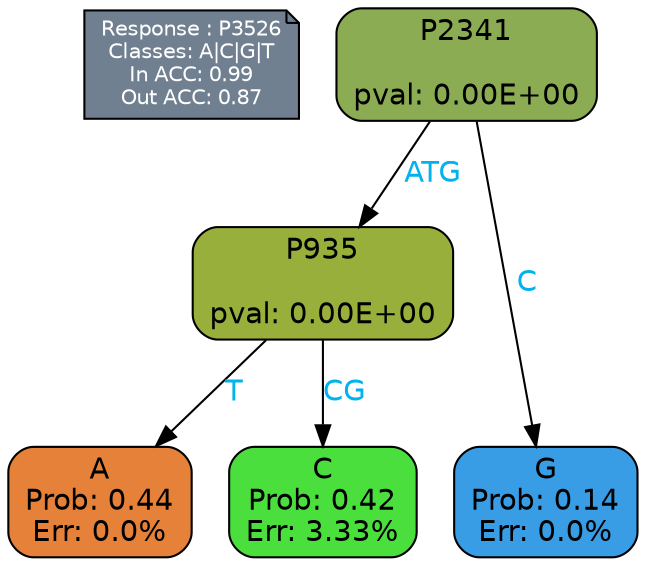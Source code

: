 digraph Tree {
node [shape=box, style="filled, rounded", color="black", fontname=helvetica] ;
graph [ranksep=equally, splines=polylines, bgcolor=transparent, dpi=600] ;
edge [fontname=helvetica] ;
LEGEND [label="Response : P3526
Classes: A|C|G|T
In ACC: 0.99
Out ACC: 0.87
",shape=note,align=left,style=filled,fillcolor="slategray",fontcolor="white",fontsize=10];1 [label="P2341

pval: 0.00E+00", fillcolor="#8cac53"] ;
2 [label="P935

pval: 0.00E+00", fillcolor="#99af3b"] ;
3 [label="A
Prob: 0.44
Err: 0.0%", fillcolor="#e58139"] ;
4 [label="C
Prob: 0.42
Err: 3.33%", fillcolor="#4bdf3e"] ;
5 [label="G
Prob: 0.14
Err: 0.0%", fillcolor="#399de5"] ;
1 -> 2 [label="ATG",fontcolor=deepskyblue2] ;
1 -> 5 [label="C",fontcolor=deepskyblue2] ;
2 -> 3 [label="T",fontcolor=deepskyblue2] ;
2 -> 4 [label="CG",fontcolor=deepskyblue2] ;
{rank = same; 3;4;5;}{rank = same; LEGEND;1;}}
